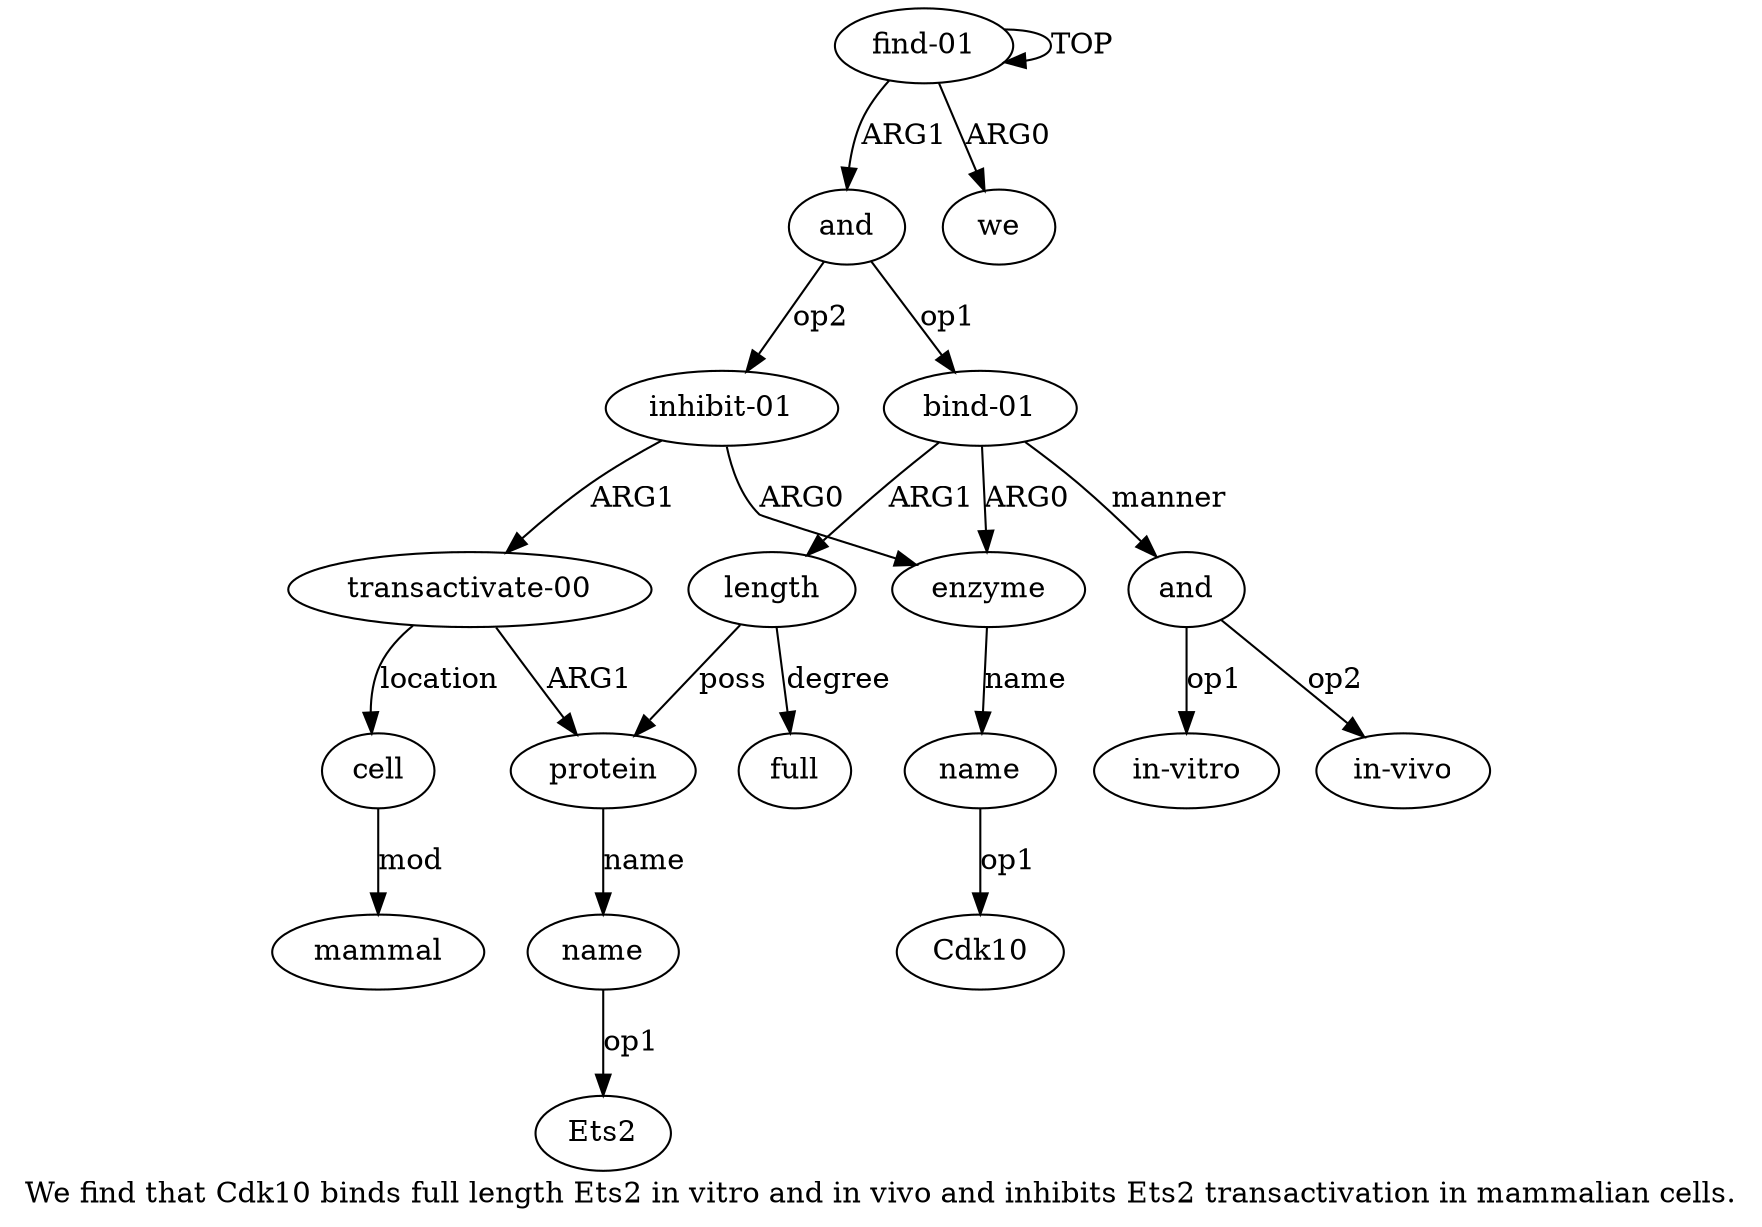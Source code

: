 digraph  {
	graph [label="We find that Cdk10 binds full length Ets2 in vitro and in vivo and inhibits Ets2 transactivation in mammalian cells."];
	node [label="\N"];
	a15	 [color=black,
		gold_ind=15,
		gold_label=cell,
		label=cell,
		test_ind=15,
		test_label=cell];
	a16	 [color=black,
		gold_ind=16,
		gold_label=mammal,
		label=mammal,
		test_ind=16,
		test_label=mammal];
	a15 -> a16 [key=0,
	color=black,
	gold_label=mod,
	label=mod,
	test_label=mod];
a14 [color=black,
	gold_ind=14,
	gold_label="transactivate-00",
	label="transactivate-00",
	test_ind=14,
	test_label="transactivate-00"];
a14 -> a15 [key=0,
color=black,
gold_label=location,
label=location,
test_label=location];
a7 [color=black,
gold_ind=7,
gold_label=protein,
label=protein,
test_ind=7,
test_label=protein];
a14 -> a7 [key=0,
color=black,
gold_label=ARG1,
label=ARG1,
test_label=ARG1];
a11 [color=black,
gold_ind=11,
gold_label="in-vitro",
label="in-vitro",
test_ind=11,
test_label="in-vitro"];
a10 [color=black,
gold_ind=10,
gold_label=and,
label=and,
test_ind=10,
test_label=and];
a10 -> a11 [key=0,
color=black,
gold_label=op1,
label=op1,
test_label=op1];
a12 [color=black,
gold_ind=12,
gold_label="in-vivo",
label="in-vivo",
test_ind=12,
test_label="in-vivo"];
a10 -> a12 [key=0,
color=black,
gold_label=op2,
label=op2,
test_label=op2];
a13 [color=black,
gold_ind=13,
gold_label="inhibit-01",
label="inhibit-01",
test_ind=13,
test_label="inhibit-01"];
a13 -> a14 [key=0,
color=black,
gold_label=ARG1,
label=ARG1,
test_label=ARG1];
a4 [color=black,
gold_ind=4,
gold_label=enzyme,
label=enzyme,
test_ind=4,
test_label=enzyme];
a13 -> a4 [key=0,
color=black,
gold_label=ARG0,
label=ARG0,
test_label=ARG0];
"a8 Ets2" [color=black,
gold_ind=-1,
gold_label=Ets2,
label=Ets2,
test_ind=-1,
test_label=Ets2];
a1 [color=black,
gold_ind=1,
gold_label=we,
label=we,
test_ind=1,
test_label=we];
a0 [color=black,
gold_ind=0,
gold_label="find-01",
label="find-01",
test_ind=0,
test_label="find-01"];
a0 -> a1 [key=0,
color=black,
gold_label=ARG0,
label=ARG0,
test_label=ARG0];
a0 -> a0 [key=0,
color=black,
gold_label=TOP,
label=TOP,
test_label=TOP];
a2 [color=black,
gold_ind=2,
gold_label=and,
label=and,
test_ind=2,
test_label=and];
a0 -> a2 [key=0,
color=black,
gold_label=ARG1,
label=ARG1,
test_label=ARG1];
a3 [color=black,
gold_ind=3,
gold_label="bind-01",
label="bind-01",
test_ind=3,
test_label="bind-01"];
a3 -> a10 [key=0,
color=black,
gold_label=manner,
label=manner,
test_label=manner];
a3 -> a4 [key=0,
color=black,
gold_label=ARG0,
label=ARG0,
test_label=ARG0];
a6 [color=black,
gold_ind=6,
gold_label=length,
label=length,
test_ind=6,
test_label=length];
a3 -> a6 [key=0,
color=black,
gold_label=ARG1,
label=ARG1,
test_label=ARG1];
a2 -> a13 [key=0,
color=black,
gold_label=op2,
label=op2,
test_label=op2];
a2 -> a3 [key=0,
color=black,
gold_label=op1,
label=op1,
test_label=op1];
a5 [color=black,
gold_ind=5,
gold_label=name,
label=name,
test_ind=5,
test_label=name];
"a5 Cdk10" [color=black,
gold_ind=-1,
gold_label=Cdk10,
label=Cdk10,
test_ind=-1,
test_label=Cdk10];
a5 -> "a5 Cdk10" [key=0,
color=black,
gold_label=op1,
label=op1,
test_label=op1];
a4 -> a5 [key=0,
color=black,
gold_label=name,
label=name,
test_label=name];
a8 [color=black,
gold_ind=8,
gold_label=name,
label=name,
test_ind=8,
test_label=name];
a7 -> a8 [key=0,
color=black,
gold_label=name,
label=name,
test_label=name];
a6 -> a7 [key=0,
color=black,
gold_label=poss,
label=poss,
test_label=poss];
a9 [color=black,
gold_ind=9,
gold_label=full,
label=full,
test_ind=9,
test_label=full];
a6 -> a9 [key=0,
color=black,
gold_label=degree,
label=degree,
test_label=degree];
a8 -> "a8 Ets2" [key=0,
color=black,
gold_label=op1,
label=op1,
test_label=op1];
}
